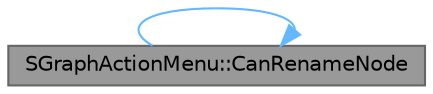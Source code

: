 digraph "SGraphActionMenu::CanRenameNode"
{
 // INTERACTIVE_SVG=YES
 // LATEX_PDF_SIZE
  bgcolor="transparent";
  edge [fontname=Helvetica,fontsize=10,labelfontname=Helvetica,labelfontsize=10];
  node [fontname=Helvetica,fontsize=10,shape=box,height=0.2,width=0.4];
  rankdir="LR";
  Node1 [id="Node000001",label="SGraphActionMenu::CanRenameNode",height=0.2,width=0.4,color="gray40", fillcolor="grey60", style="filled", fontcolor="black",tooltip="Checks if the passed in node is safe for renaming."];
  Node1 -> Node1 [id="edge1_Node000001_Node000001",color="steelblue1",style="solid",tooltip=" "];
}
